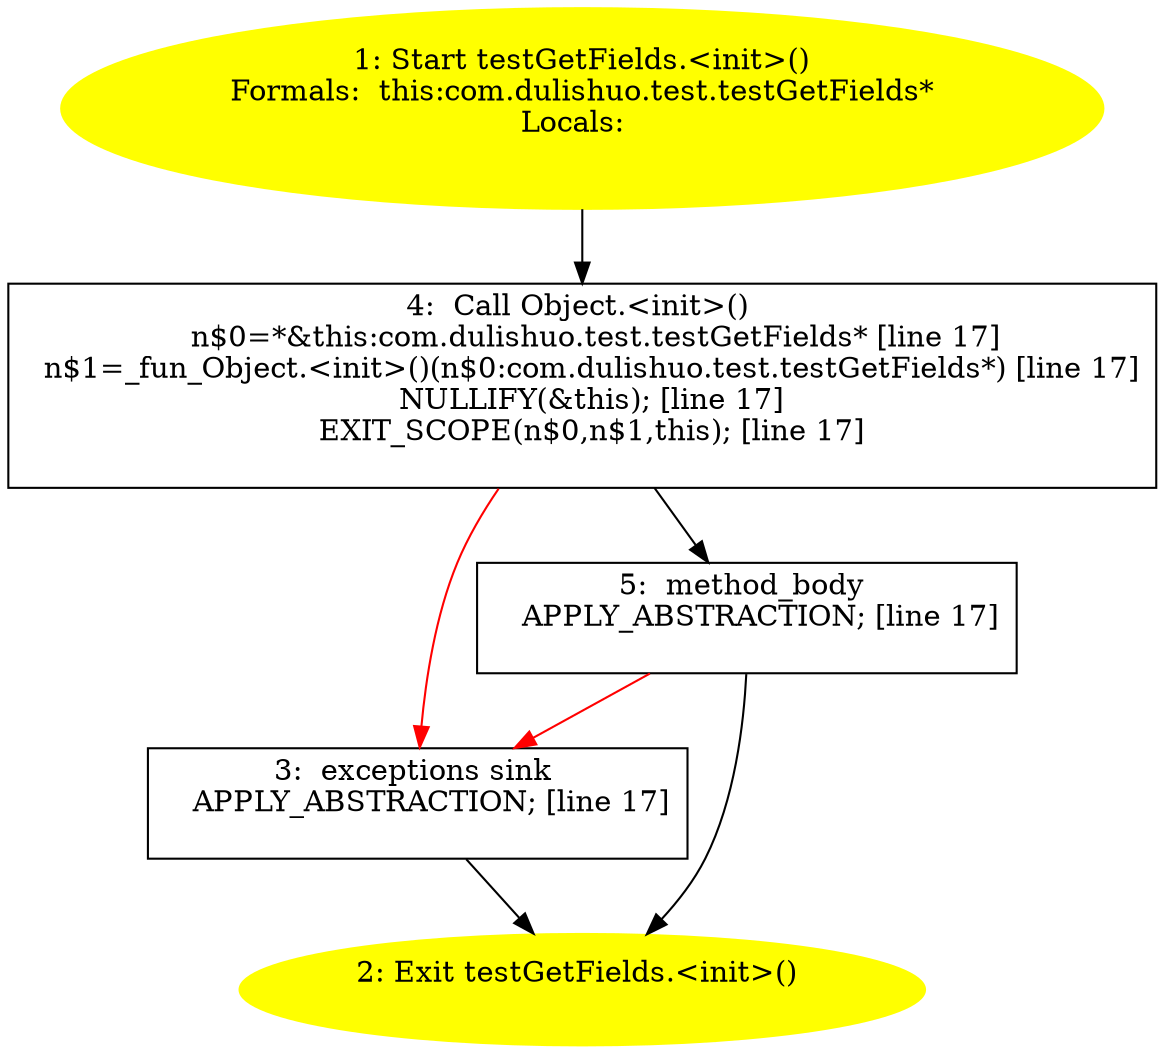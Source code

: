 /* @generated */
digraph cfg {
"com.dulishuo.test.testGetFields.<init>().bae5dc6de782b2cc54ede7df91ff1b2b_1" [label="1: Start testGetFields.<init>()\nFormals:  this:com.dulishuo.test.testGetFields*\nLocals:  \n  " color=yellow style=filled]
	

	 "com.dulishuo.test.testGetFields.<init>().bae5dc6de782b2cc54ede7df91ff1b2b_1" -> "com.dulishuo.test.testGetFields.<init>().bae5dc6de782b2cc54ede7df91ff1b2b_4" ;
"com.dulishuo.test.testGetFields.<init>().bae5dc6de782b2cc54ede7df91ff1b2b_2" [label="2: Exit testGetFields.<init>() \n  " color=yellow style=filled]
	

"com.dulishuo.test.testGetFields.<init>().bae5dc6de782b2cc54ede7df91ff1b2b_3" [label="3:  exceptions sink \n   APPLY_ABSTRACTION; [line 17]\n " shape="box"]
	

	 "com.dulishuo.test.testGetFields.<init>().bae5dc6de782b2cc54ede7df91ff1b2b_3" -> "com.dulishuo.test.testGetFields.<init>().bae5dc6de782b2cc54ede7df91ff1b2b_2" ;
"com.dulishuo.test.testGetFields.<init>().bae5dc6de782b2cc54ede7df91ff1b2b_4" [label="4:  Call Object.<init>() \n   n$0=*&this:com.dulishuo.test.testGetFields* [line 17]\n  n$1=_fun_Object.<init>()(n$0:com.dulishuo.test.testGetFields*) [line 17]\n  NULLIFY(&this); [line 17]\n  EXIT_SCOPE(n$0,n$1,this); [line 17]\n " shape="box"]
	

	 "com.dulishuo.test.testGetFields.<init>().bae5dc6de782b2cc54ede7df91ff1b2b_4" -> "com.dulishuo.test.testGetFields.<init>().bae5dc6de782b2cc54ede7df91ff1b2b_5" ;
	 "com.dulishuo.test.testGetFields.<init>().bae5dc6de782b2cc54ede7df91ff1b2b_4" -> "com.dulishuo.test.testGetFields.<init>().bae5dc6de782b2cc54ede7df91ff1b2b_3" [color="red" ];
"com.dulishuo.test.testGetFields.<init>().bae5dc6de782b2cc54ede7df91ff1b2b_5" [label="5:  method_body \n   APPLY_ABSTRACTION; [line 17]\n " shape="box"]
	

	 "com.dulishuo.test.testGetFields.<init>().bae5dc6de782b2cc54ede7df91ff1b2b_5" -> "com.dulishuo.test.testGetFields.<init>().bae5dc6de782b2cc54ede7df91ff1b2b_2" ;
	 "com.dulishuo.test.testGetFields.<init>().bae5dc6de782b2cc54ede7df91ff1b2b_5" -> "com.dulishuo.test.testGetFields.<init>().bae5dc6de782b2cc54ede7df91ff1b2b_3" [color="red" ];
}
